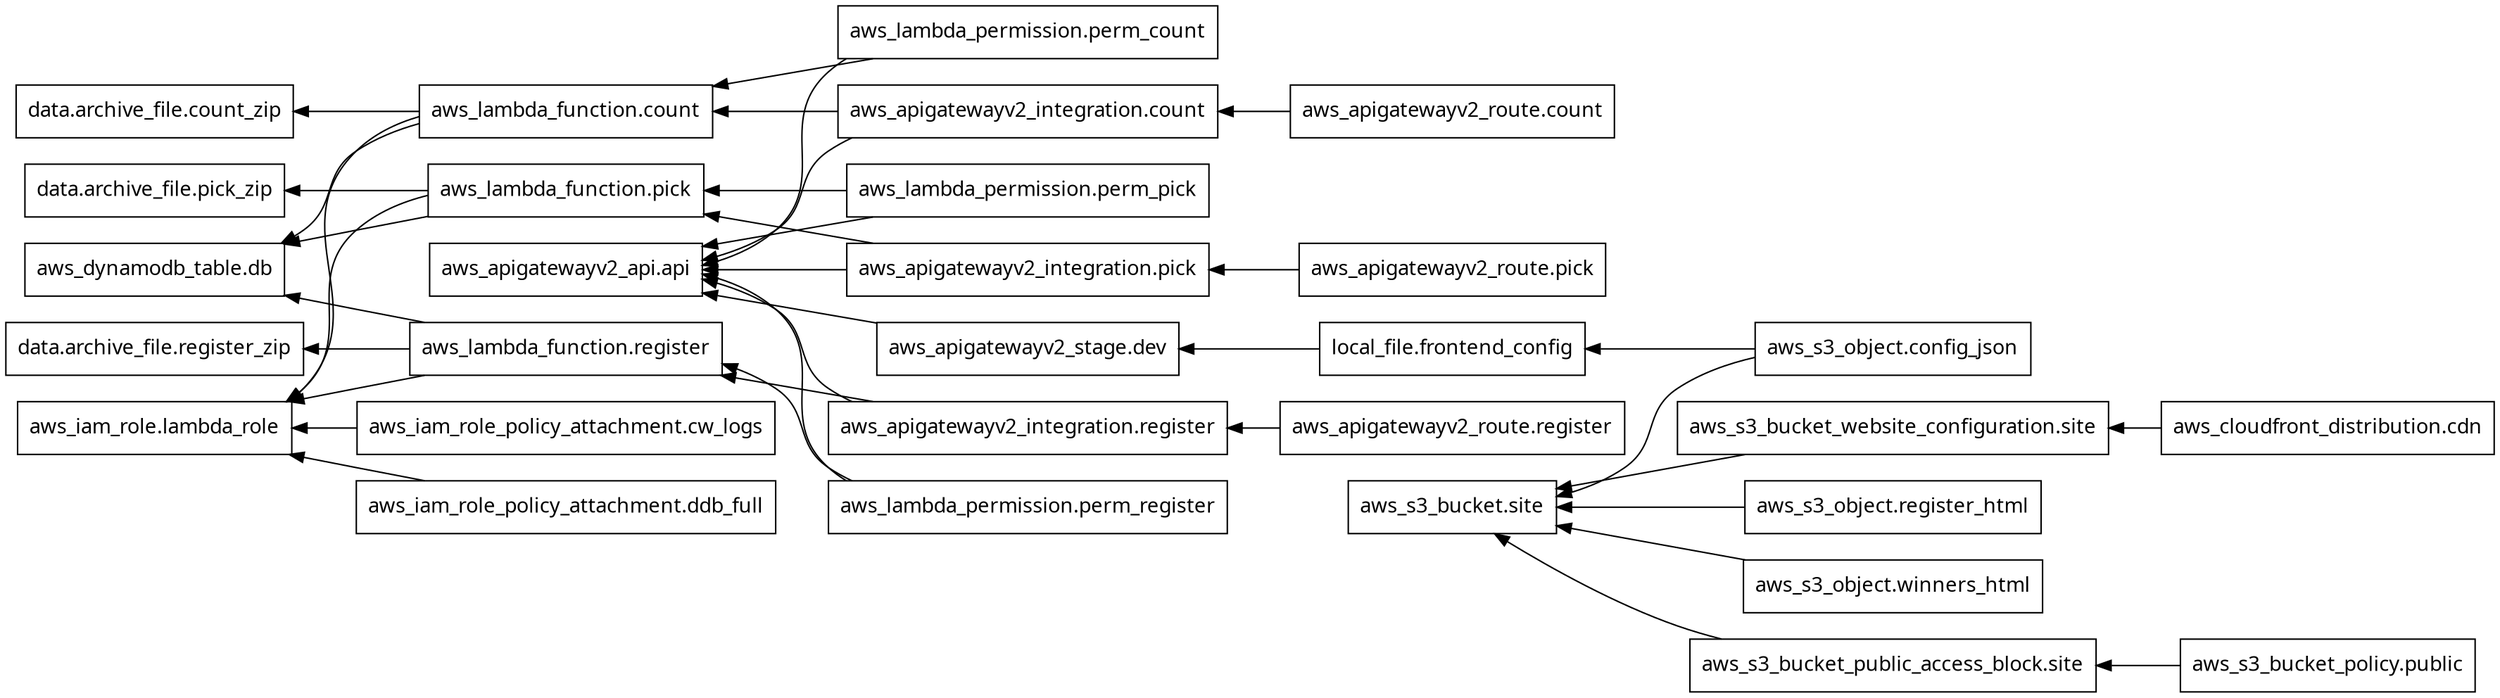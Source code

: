 digraph G {
  rankdir = "RL";
  node [shape = rect, fontname = "sans-serif"];
  "data.archive_file.count_zip" [label="data.archive_file.count_zip"];
  "data.archive_file.pick_zip" [label="data.archive_file.pick_zip"];
  "data.archive_file.register_zip" [label="data.archive_file.register_zip"];
  "aws_apigatewayv2_api.api" [label="aws_apigatewayv2_api.api"];
  "aws_apigatewayv2_integration.count" [label="aws_apigatewayv2_integration.count"];
  "aws_apigatewayv2_integration.pick" [label="aws_apigatewayv2_integration.pick"];
  "aws_apigatewayv2_integration.register" [label="aws_apigatewayv2_integration.register"];
  "aws_apigatewayv2_route.count" [label="aws_apigatewayv2_route.count"];
  "aws_apigatewayv2_route.pick" [label="aws_apigatewayv2_route.pick"];
  "aws_apigatewayv2_route.register" [label="aws_apigatewayv2_route.register"];
  "aws_apigatewayv2_stage.dev" [label="aws_apigatewayv2_stage.dev"];
  "aws_cloudfront_distribution.cdn" [label="aws_cloudfront_distribution.cdn"];
  "aws_dynamodb_table.db" [label="aws_dynamodb_table.db"];
  "aws_iam_role.lambda_role" [label="aws_iam_role.lambda_role"];
  "aws_iam_role_policy_attachment.cw_logs" [label="aws_iam_role_policy_attachment.cw_logs"];
  "aws_iam_role_policy_attachment.ddb_full" [label="aws_iam_role_policy_attachment.ddb_full"];
  "aws_lambda_function.count" [label="aws_lambda_function.count"];
  "aws_lambda_function.pick" [label="aws_lambda_function.pick"];
  "aws_lambda_function.register" [label="aws_lambda_function.register"];
  "aws_lambda_permission.perm_count" [label="aws_lambda_permission.perm_count"];
  "aws_lambda_permission.perm_pick" [label="aws_lambda_permission.perm_pick"];
  "aws_lambda_permission.perm_register" [label="aws_lambda_permission.perm_register"];
  "aws_s3_bucket.site" [label="aws_s3_bucket.site"];
  "aws_s3_bucket_policy.public" [label="aws_s3_bucket_policy.public"];
  "aws_s3_bucket_public_access_block.site" [label="aws_s3_bucket_public_access_block.site"];
  "aws_s3_bucket_website_configuration.site" [label="aws_s3_bucket_website_configuration.site"];
  "aws_s3_object.config_json" [label="aws_s3_object.config_json"];
  "aws_s3_object.register_html" [label="aws_s3_object.register_html"];
  "aws_s3_object.winners_html" [label="aws_s3_object.winners_html"];
  "local_file.frontend_config" [label="local_file.frontend_config"];
  "aws_apigatewayv2_integration.count" -> "aws_apigatewayv2_api.api";
  "aws_apigatewayv2_integration.count" -> "aws_lambda_function.count";
  "aws_apigatewayv2_integration.pick" -> "aws_apigatewayv2_api.api";
  "aws_apigatewayv2_integration.pick" -> "aws_lambda_function.pick";
  "aws_apigatewayv2_integration.register" -> "aws_apigatewayv2_api.api";
  "aws_apigatewayv2_integration.register" -> "aws_lambda_function.register";
  "aws_apigatewayv2_route.count" -> "aws_apigatewayv2_integration.count";
  "aws_apigatewayv2_route.pick" -> "aws_apigatewayv2_integration.pick";
  "aws_apigatewayv2_route.register" -> "aws_apigatewayv2_integration.register";
  "aws_apigatewayv2_stage.dev" -> "aws_apigatewayv2_api.api";
  "aws_cloudfront_distribution.cdn" -> "aws_s3_bucket_website_configuration.site";
  "aws_iam_role_policy_attachment.cw_logs" -> "aws_iam_role.lambda_role";
  "aws_iam_role_policy_attachment.ddb_full" -> "aws_iam_role.lambda_role";
  "aws_lambda_function.count" -> "data.archive_file.count_zip";
  "aws_lambda_function.count" -> "aws_dynamodb_table.db";
  "aws_lambda_function.count" -> "aws_iam_role.lambda_role";
  "aws_lambda_function.pick" -> "data.archive_file.pick_zip";
  "aws_lambda_function.pick" -> "aws_dynamodb_table.db";
  "aws_lambda_function.pick" -> "aws_iam_role.lambda_role";
  "aws_lambda_function.register" -> "data.archive_file.register_zip";
  "aws_lambda_function.register" -> "aws_dynamodb_table.db";
  "aws_lambda_function.register" -> "aws_iam_role.lambda_role";
  "aws_lambda_permission.perm_count" -> "aws_apigatewayv2_api.api";
  "aws_lambda_permission.perm_count" -> "aws_lambda_function.count";
  "aws_lambda_permission.perm_pick" -> "aws_apigatewayv2_api.api";
  "aws_lambda_permission.perm_pick" -> "aws_lambda_function.pick";
  "aws_lambda_permission.perm_register" -> "aws_apigatewayv2_api.api";
  "aws_lambda_permission.perm_register" -> "aws_lambda_function.register";
  "aws_s3_bucket_policy.public" -> "aws_s3_bucket_public_access_block.site";
  "aws_s3_bucket_public_access_block.site" -> "aws_s3_bucket.site";
  "aws_s3_bucket_website_configuration.site" -> "aws_s3_bucket.site";
  "aws_s3_object.config_json" -> "aws_s3_bucket.site";
  "aws_s3_object.config_json" -> "local_file.frontend_config";
  "aws_s3_object.register_html" -> "aws_s3_bucket.site";
  "aws_s3_object.winners_html" -> "aws_s3_bucket.site";
  "local_file.frontend_config" -> "aws_apigatewayv2_stage.dev";
}

